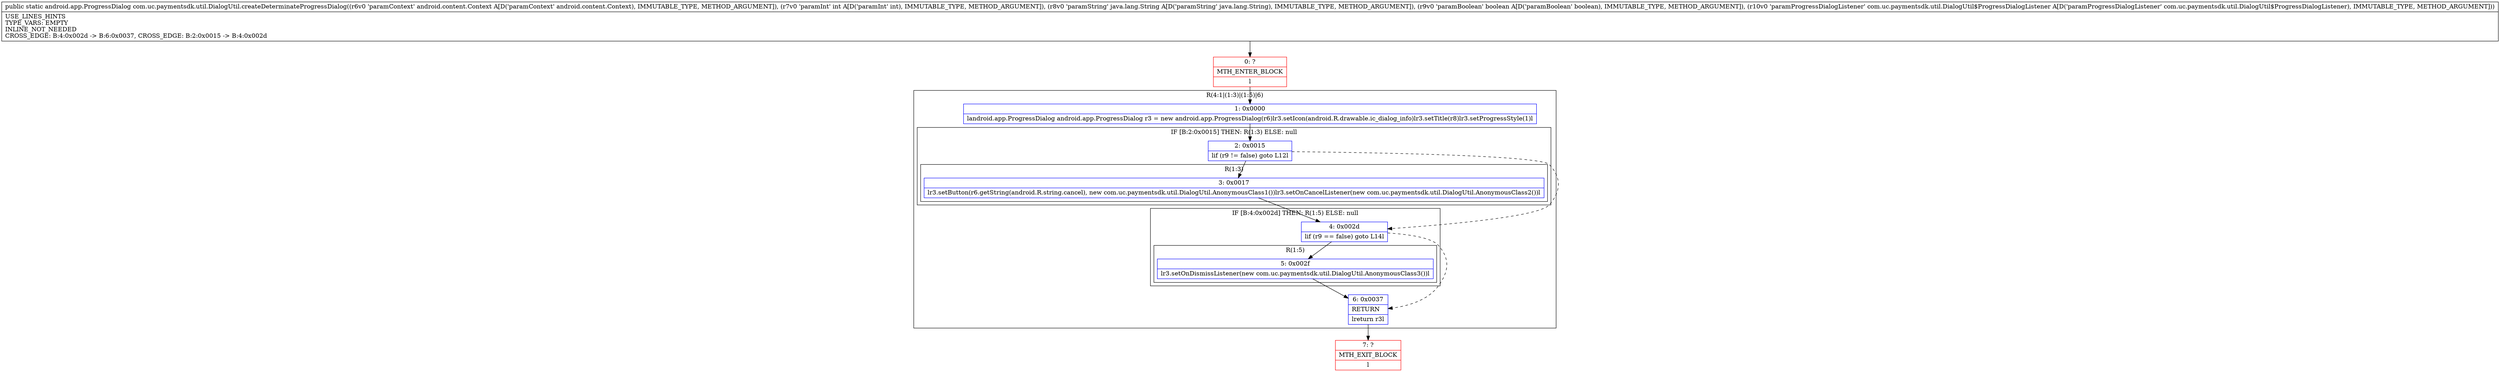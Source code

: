 digraph "CFG forcom.uc.paymentsdk.util.DialogUtil.createDeterminateProgressDialog(Landroid\/content\/Context;ILjava\/lang\/String;ZLcom\/uc\/paymentsdk\/util\/DialogUtil$ProgressDialogListener;)Landroid\/app\/ProgressDialog;" {
subgraph cluster_Region_474470552 {
label = "R(4:1|(1:3)|(1:5)|6)";
node [shape=record,color=blue];
Node_1 [shape=record,label="{1\:\ 0x0000|landroid.app.ProgressDialog android.app.ProgressDialog r3 = new android.app.ProgressDialog(r6)lr3.setIcon(android.R.drawable.ic_dialog_info)lr3.setTitle(r8)lr3.setProgressStyle(1)l}"];
subgraph cluster_IfRegion_1174627892 {
label = "IF [B:2:0x0015] THEN: R(1:3) ELSE: null";
node [shape=record,color=blue];
Node_2 [shape=record,label="{2\:\ 0x0015|lif (r9 != false) goto L12l}"];
subgraph cluster_Region_1333381438 {
label = "R(1:3)";
node [shape=record,color=blue];
Node_3 [shape=record,label="{3\:\ 0x0017|lr3.setButton(r6.getString(android.R.string.cancel), new com.uc.paymentsdk.util.DialogUtil.AnonymousClass1())lr3.setOnCancelListener(new com.uc.paymentsdk.util.DialogUtil.AnonymousClass2())l}"];
}
}
subgraph cluster_IfRegion_676964436 {
label = "IF [B:4:0x002d] THEN: R(1:5) ELSE: null";
node [shape=record,color=blue];
Node_4 [shape=record,label="{4\:\ 0x002d|lif (r9 == false) goto L14l}"];
subgraph cluster_Region_1631104503 {
label = "R(1:5)";
node [shape=record,color=blue];
Node_5 [shape=record,label="{5\:\ 0x002f|lr3.setOnDismissListener(new com.uc.paymentsdk.util.DialogUtil.AnonymousClass3())l}"];
}
}
Node_6 [shape=record,label="{6\:\ 0x0037|RETURN\l|lreturn r3l}"];
}
Node_0 [shape=record,color=red,label="{0\:\ ?|MTH_ENTER_BLOCK\l|l}"];
Node_7 [shape=record,color=red,label="{7\:\ ?|MTH_EXIT_BLOCK\l|l}"];
MethodNode[shape=record,label="{public static android.app.ProgressDialog com.uc.paymentsdk.util.DialogUtil.createDeterminateProgressDialog((r6v0 'paramContext' android.content.Context A[D('paramContext' android.content.Context), IMMUTABLE_TYPE, METHOD_ARGUMENT]), (r7v0 'paramInt' int A[D('paramInt' int), IMMUTABLE_TYPE, METHOD_ARGUMENT]), (r8v0 'paramString' java.lang.String A[D('paramString' java.lang.String), IMMUTABLE_TYPE, METHOD_ARGUMENT]), (r9v0 'paramBoolean' boolean A[D('paramBoolean' boolean), IMMUTABLE_TYPE, METHOD_ARGUMENT]), (r10v0 'paramProgressDialogListener' com.uc.paymentsdk.util.DialogUtil$ProgressDialogListener A[D('paramProgressDialogListener' com.uc.paymentsdk.util.DialogUtil$ProgressDialogListener), IMMUTABLE_TYPE, METHOD_ARGUMENT]))  | USE_LINES_HINTS\lTYPE_VARS: EMPTY\lINLINE_NOT_NEEDED\lCROSS_EDGE: B:4:0x002d \-\> B:6:0x0037, CROSS_EDGE: B:2:0x0015 \-\> B:4:0x002d\l}"];
MethodNode -> Node_0;
Node_1 -> Node_2;
Node_2 -> Node_3;
Node_2 -> Node_4[style=dashed];
Node_3 -> Node_4;
Node_4 -> Node_5;
Node_4 -> Node_6[style=dashed];
Node_5 -> Node_6;
Node_6 -> Node_7;
Node_0 -> Node_1;
}

